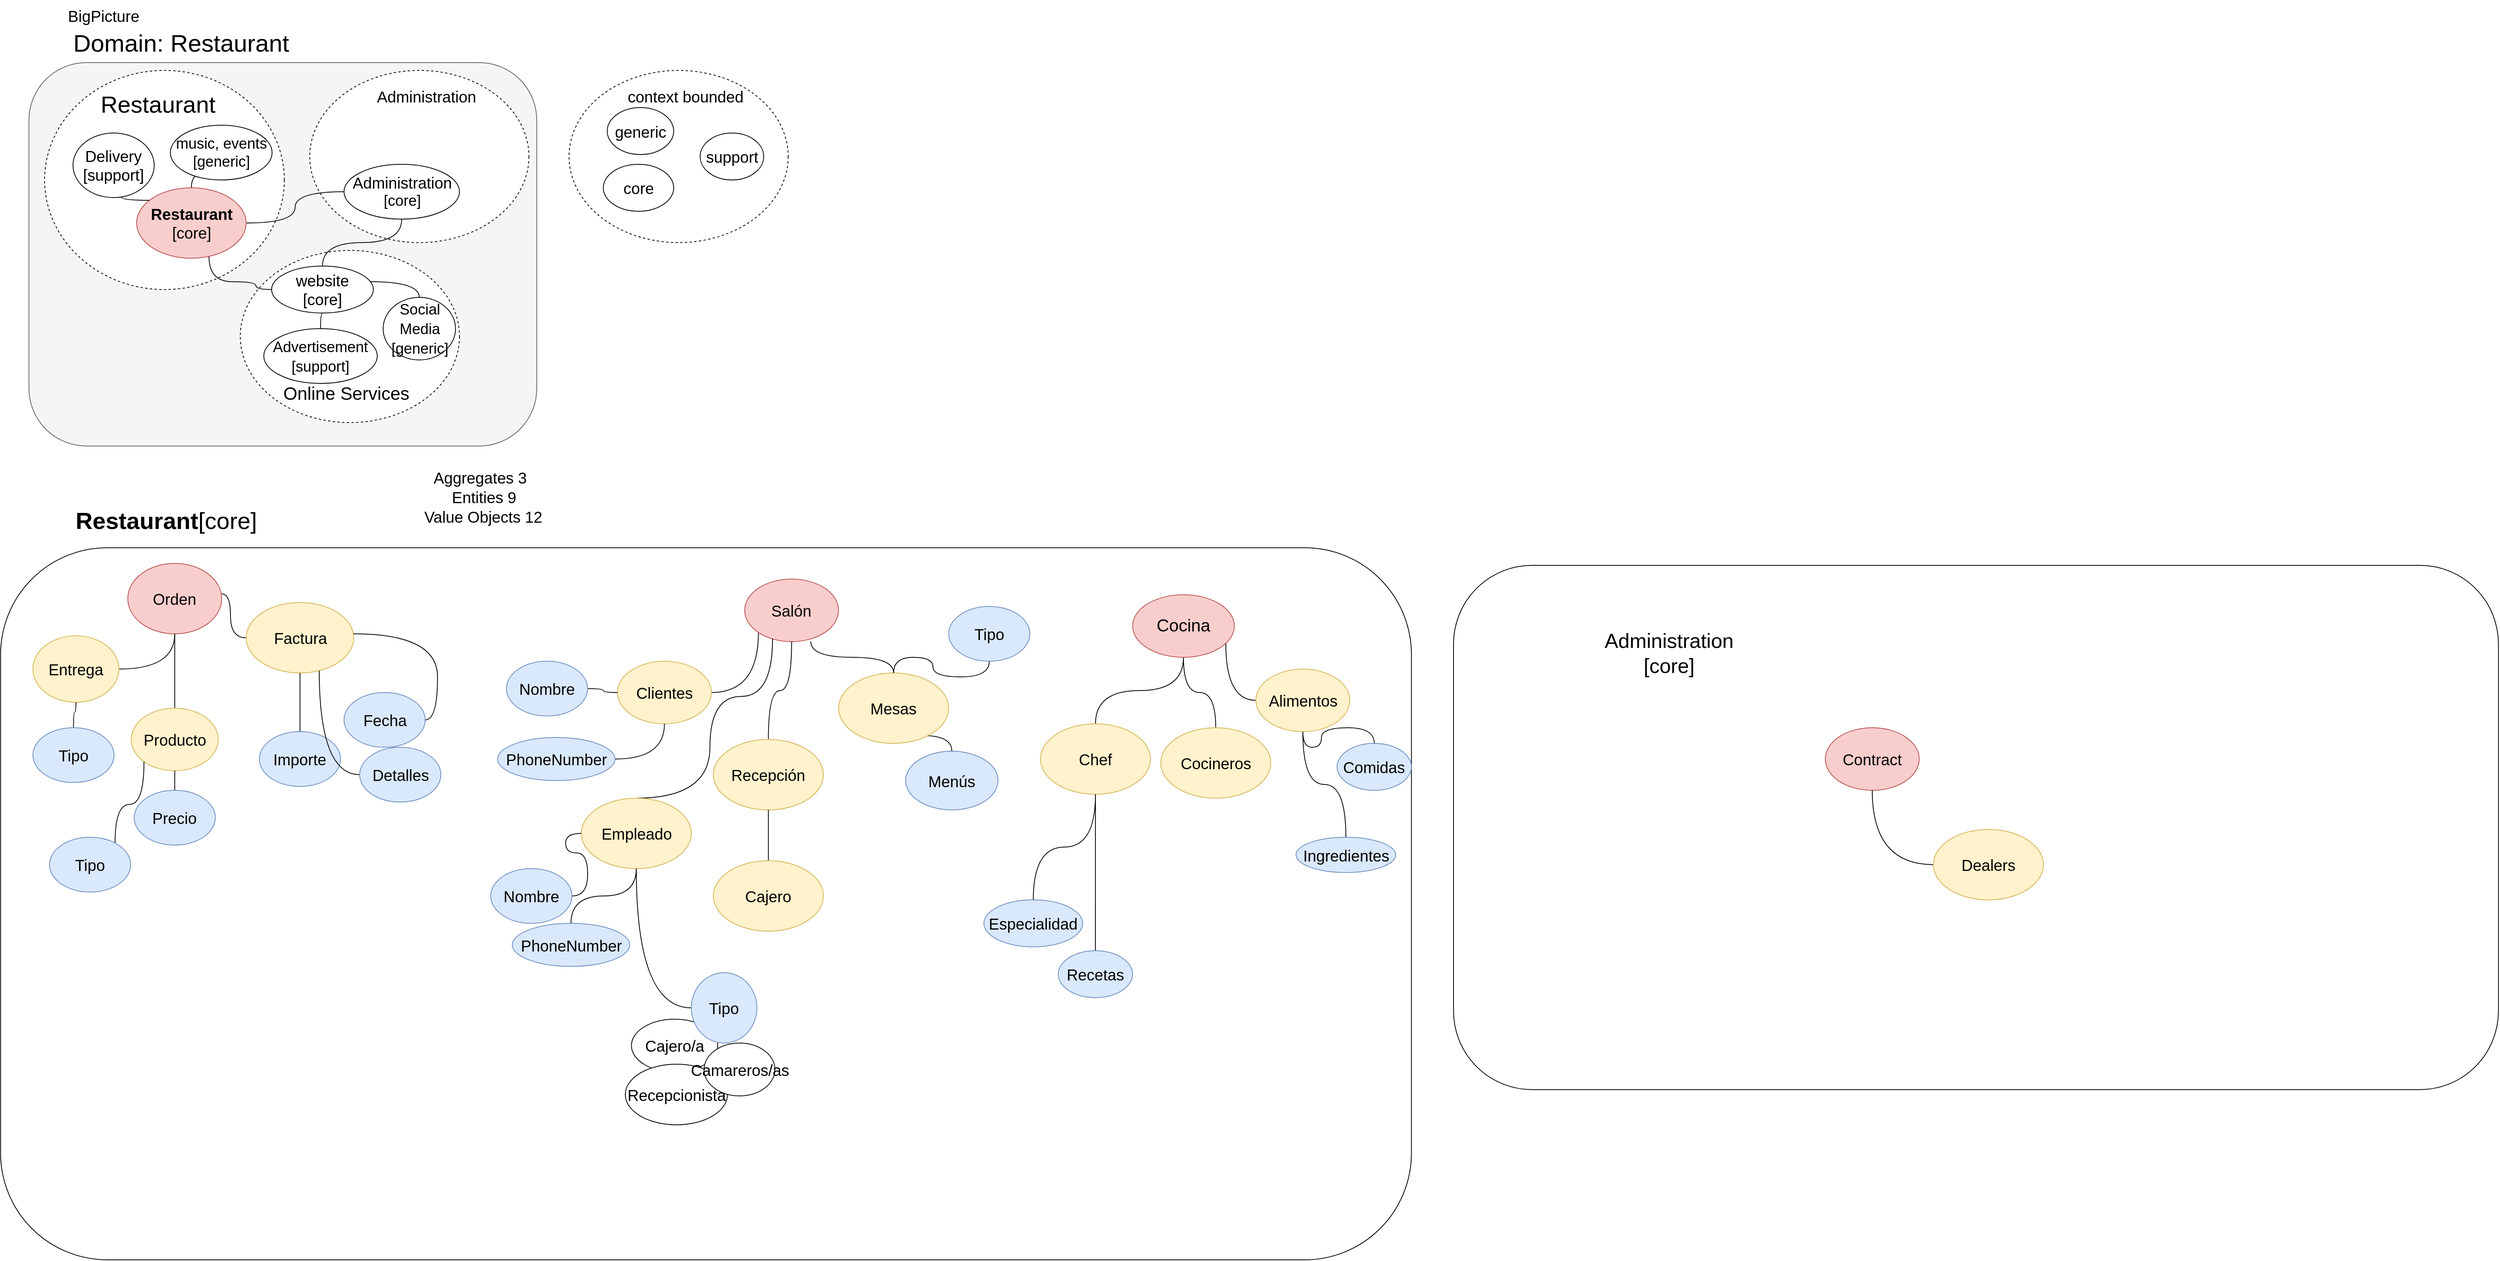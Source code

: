<mxfile version="20.2.0" type="github" pages="3">
  <diagram id="0bSmpJjXT4QHC9Z0yinY" name="Análisis">
    <mxGraphModel dx="2347" dy="-2466" grid="1" gridSize="10" guides="1" tooltips="1" connect="1" arrows="1" fold="1" page="1" pageScale="1" pageWidth="850" pageHeight="1100" math="0" shadow="0">
      <root>
        <mxCell id="0" />
        <mxCell id="1" parent="0" />
        <mxCell id="DAX1vT3-P7WtXW0Bt97T-1" value="" style="rounded=1;whiteSpace=wrap;html=1;fontSize=20;fillColor=#f5f5f5;fontColor=#333333;strokeColor=#666666;" vertex="1" parent="1">
          <mxGeometry x="-370" y="4180" width="648.75" height="490" as="geometry" />
        </mxCell>
        <mxCell id="DAX1vT3-P7WtXW0Bt97T-3" value="" style="ellipse;whiteSpace=wrap;html=1;fontSize=30;dashed=1;" vertex="1" parent="1">
          <mxGeometry x="-350" y="4190" width="306.25" height="280" as="geometry" />
        </mxCell>
        <mxCell id="DAX1vT3-P7WtXW0Bt97T-8" value="" style="ellipse;whiteSpace=wrap;html=1;fontSize=30;dashed=1;" vertex="1" parent="1">
          <mxGeometry x="-100" y="4420" width="280" height="220" as="geometry" />
        </mxCell>
        <mxCell id="lTyua5x1xezrOzLBA2Ur-2" value="" style="ellipse;whiteSpace=wrap;html=1;fontSize=30;dashed=1;" vertex="1" parent="1">
          <mxGeometry x="-11.25" y="4190" width="280" height="220" as="geometry" />
        </mxCell>
        <mxCell id="DAX1vT3-P7WtXW0Bt97T-15" value="" style="rounded=1;whiteSpace=wrap;html=1;fontSize=20;" vertex="1" parent="1">
          <mxGeometry x="-406.25" y="4800" width="1802.5" height="910" as="geometry" />
        </mxCell>
        <mxCell id="0j5r0Ggs8z3PcVSd7wvj-55" style="edgeStyle=orthogonalEdgeStyle;curved=1;orthogonalLoop=1;jettySize=auto;html=1;entryX=0.5;entryY=1;entryDx=0;entryDy=0;fontSize=30;endArrow=none;endFill=0;" edge="1" parent="1" source="0j5r0Ggs8z3PcVSd7wvj-50">
          <mxGeometry relative="1" as="geometry">
            <mxPoint x="153.75" y="3070" as="targetPoint" />
          </mxGeometry>
        </mxCell>
        <mxCell id="0j5r0Ggs8z3PcVSd7wvj-54" style="edgeStyle=orthogonalEdgeStyle;curved=1;orthogonalLoop=1;jettySize=auto;html=1;entryX=0;entryY=0.5;entryDx=0;entryDy=0;fontSize=30;endArrow=none;endFill=0;" edge="1" parent="1" source="0j5r0Ggs8z3PcVSd7wvj-51">
          <mxGeometry relative="1" as="geometry">
            <mxPoint x="113.75" y="3045" as="targetPoint" />
          </mxGeometry>
        </mxCell>
        <mxCell id="0j5r0Ggs8z3PcVSd7wvj-56" style="edgeStyle=orthogonalEdgeStyle;curved=1;orthogonalLoop=1;jettySize=auto;html=1;entryX=1;entryY=1;entryDx=0;entryDy=0;fontSize=30;endArrow=none;endFill=0;" edge="1" parent="1" target="0j5r0Ggs8z3PcVSd7wvj-49">
          <mxGeometry relative="1" as="geometry">
            <mxPoint x="233.75" y="3139.957" as="sourcePoint" />
          </mxGeometry>
        </mxCell>
        <mxCell id="DAX1vT3-P7WtXW0Bt97T-2" value="&lt;font style=&quot;font-size: 31px;&quot;&gt;Domain: &lt;/font&gt;&lt;font style=&quot;font-size: 31px;&quot;&gt;Restaurant&lt;/font&gt;" style="text;html=1;strokeColor=none;fillColor=none;align=center;verticalAlign=middle;whiteSpace=wrap;rounded=0;" vertex="1" parent="1">
          <mxGeometry x="-340" y="4140" width="328.75" height="30" as="geometry" />
        </mxCell>
        <mxCell id="DAX1vT3-P7WtXW0Bt97T-4" value="" style="ellipse;whiteSpace=wrap;html=1;fontSize=30;dashed=1;" vertex="1" parent="1">
          <mxGeometry x="320" y="4190" width="280" height="220" as="geometry" />
        </mxCell>
        <mxCell id="DAX1vT3-P7WtXW0Bt97T-69" style="edgeStyle=orthogonalEdgeStyle;curved=1;orthogonalLoop=1;jettySize=auto;html=1;fontSize=20;endArrow=none;endFill=0;" edge="1" parent="1" source="DAX1vT3-P7WtXW0Bt97T-13" target="DAX1vT3-P7WtXW0Bt97T-59">
          <mxGeometry relative="1" as="geometry">
            <Array as="points">
              <mxPoint x="-140" y="4460" />
              <mxPoint x="-80" y="4460" />
              <mxPoint x="-80" y="4470" />
            </Array>
          </mxGeometry>
        </mxCell>
        <mxCell id="DAX1vT3-P7WtXW0Bt97T-16" value="&lt;font style=&quot;font-size: 30px;&quot;&gt;&lt;b&gt;&lt;font style=&quot;font-size: 30px;&quot;&gt;Restaurant&lt;/font&gt;&lt;/b&gt;[core]&lt;/font&gt;" style="text;html=1;align=center;verticalAlign=middle;resizable=0;points=[];autosize=1;strokeColor=none;fillColor=none;fontSize=23;" vertex="1" parent="1">
          <mxGeometry x="-325" y="4740" width="260" height="50" as="geometry" />
        </mxCell>
        <mxCell id="DAX1vT3-P7WtXW0Bt97T-17" style="edgeStyle=orthogonalEdgeStyle;rounded=0;orthogonalLoop=1;jettySize=auto;html=1;exitX=0.5;exitY=1;exitDx=0;exitDy=0;" edge="1" parent="1">
          <mxGeometry relative="1" as="geometry">
            <mxPoint x="-173.75" y="4900" as="sourcePoint" />
            <mxPoint x="-173.75" y="4900" as="targetPoint" />
          </mxGeometry>
        </mxCell>
        <mxCell id="DAX1vT3-P7WtXW0Bt97T-60" value="&lt;font style=&quot;font-size: 20px;&quot;&gt;context bounded&lt;br&gt;&lt;/font&gt;" style="text;html=1;strokeColor=none;fillColor=none;align=center;verticalAlign=middle;whiteSpace=wrap;rounded=0;dashed=1;fontSize=30;" vertex="1" parent="1">
          <mxGeometry x="388.75" y="4202.5" width="160" height="35" as="geometry" />
        </mxCell>
        <mxCell id="DAX1vT3-P7WtXW0Bt97T-66" value="core" style="ellipse;whiteSpace=wrap;html=1;fontSize=20;" vertex="1" parent="1">
          <mxGeometry x="363.75" y="4310" width="90" height="60" as="geometry" />
        </mxCell>
        <mxCell id="DAX1vT3-P7WtXW0Bt97T-67" value="support" style="ellipse;whiteSpace=wrap;html=1;fontSize=20;" vertex="1" parent="1">
          <mxGeometry x="487.5" y="4270" width="81.25" height="60" as="geometry" />
        </mxCell>
        <mxCell id="DAX1vT3-P7WtXW0Bt97T-68" value="generic" style="ellipse;whiteSpace=wrap;html=1;fontSize=20;" vertex="1" parent="1">
          <mxGeometry x="368.75" y="4237.5" width="85" height="60" as="geometry" />
        </mxCell>
        <mxCell id="DAX1vT3-P7WtXW0Bt97T-139" value="BigPicture" style="text;html=1;align=center;verticalAlign=middle;resizable=0;points=[];autosize=1;strokeColor=none;fillColor=none;fontSize=20;" vertex="1" parent="1">
          <mxGeometry x="-330" y="4100" width="110" height="40" as="geometry" />
        </mxCell>
        <mxCell id="lTyua5x1xezrOzLBA2Ur-38" style="edgeStyle=orthogonalEdgeStyle;curved=1;orthogonalLoop=1;jettySize=auto;html=1;fontSize=20;endArrow=none;endFill=0;" edge="1" parent="1" source="DAX1vT3-P7WtXW0Bt97T-27" target="DAX1vT3-P7WtXW0Bt97T-35">
          <mxGeometry relative="1" as="geometry" />
        </mxCell>
        <mxCell id="DAX1vT3-P7WtXW0Bt97T-27" value="&lt;font style=&quot;font-size: 20px;&quot;&gt;Entrega&lt;/font&gt;" style="ellipse;whiteSpace=wrap;html=1;fillColor=#fff2cc;strokeColor=#d6b656;" vertex="1" parent="1">
          <mxGeometry x="-365" y="4912.5" width="110" height="85" as="geometry" />
        </mxCell>
        <mxCell id="lTyua5x1xezrOzLBA2Ur-39" style="edgeStyle=orthogonalEdgeStyle;curved=1;orthogonalLoop=1;jettySize=auto;html=1;fontSize=20;endArrow=none;endFill=0;" edge="1" parent="1" source="DAX1vT3-P7WtXW0Bt97T-32" target="DAX1vT3-P7WtXW0Bt97T-35">
          <mxGeometry relative="1" as="geometry" />
        </mxCell>
        <mxCell id="DAX1vT3-P7WtXW0Bt97T-32" value="&lt;font style=&quot;font-size: 20px;&quot;&gt;Producto&lt;/font&gt;" style="ellipse;whiteSpace=wrap;html=1;fillColor=#fff2cc;strokeColor=#d6b656;" vertex="1" parent="1">
          <mxGeometry x="-239.38" y="5005" width="111.25" height="80" as="geometry" />
        </mxCell>
        <mxCell id="DAX1vT3-P7WtXW0Bt97T-35" value="&lt;font style=&quot;font-size: 20px;&quot;&gt;Orden&lt;/font&gt;" style="ellipse;whiteSpace=wrap;html=1;fillColor=#f8cecc;strokeColor=#b85450;" vertex="1" parent="1">
          <mxGeometry x="-243.75" y="4820" width="120" height="90" as="geometry" />
        </mxCell>
        <mxCell id="lTyua5x1xezrOzLBA2Ur-41" style="edgeStyle=orthogonalEdgeStyle;curved=1;orthogonalLoop=1;jettySize=auto;html=1;entryX=1;entryY=0.432;entryDx=0;entryDy=0;entryPerimeter=0;fontSize=20;endArrow=none;endFill=0;" edge="1" parent="1" source="DAX1vT3-P7WtXW0Bt97T-37" target="DAX1vT3-P7WtXW0Bt97T-35">
          <mxGeometry relative="1" as="geometry" />
        </mxCell>
        <mxCell id="DAX1vT3-P7WtXW0Bt97T-37" value="&lt;font style=&quot;font-size: 20px;&quot;&gt;Factura&lt;/font&gt;" style="ellipse;whiteSpace=wrap;html=1;fillColor=#fff2cc;strokeColor=#d6b656;" vertex="1" parent="1">
          <mxGeometry x="-92.5" y="4870" width="137.5" height="90" as="geometry" />
        </mxCell>
        <mxCell id="lTyua5x1xezrOzLBA2Ur-42" style="edgeStyle=orthogonalEdgeStyle;curved=1;orthogonalLoop=1;jettySize=auto;html=1;fontSize=20;endArrow=none;endFill=0;entryX=0;entryY=1;entryDx=0;entryDy=0;" edge="1" parent="1" source="DAX1vT3-P7WtXW0Bt97T-115" target="DAX1vT3-P7WtXW0Bt97T-129">
          <mxGeometry relative="1" as="geometry" />
        </mxCell>
        <mxCell id="DAX1vT3-P7WtXW0Bt97T-115" value="Clientes" style="ellipse;whiteSpace=wrap;html=1;fontSize=20;fillColor=#fff2cc;strokeColor=#d6b656;" vertex="1" parent="1">
          <mxGeometry x="381.88" y="4945" width="120" height="80" as="geometry" />
        </mxCell>
        <mxCell id="lTyua5x1xezrOzLBA2Ur-55" style="edgeStyle=orthogonalEdgeStyle;curved=1;orthogonalLoop=1;jettySize=auto;html=1;fontSize=20;endArrow=none;endFill=0;" edge="1" parent="1" source="DAX1vT3-P7WtXW0Bt97T-124" target="lTyua5x1xezrOzLBA2Ur-24">
          <mxGeometry relative="1" as="geometry" />
        </mxCell>
        <mxCell id="DAX1vT3-P7WtXW0Bt97T-124" value="Comidas" style="ellipse;whiteSpace=wrap;html=1;fontSize=20;fillColor=#dae8fc;strokeColor=#6c8ebf;" vertex="1" parent="1">
          <mxGeometry x="1301.25" y="5050" width="95" height="60" as="geometry" />
        </mxCell>
        <mxCell id="lTyua5x1xezrOzLBA2Ur-45" style="edgeStyle=orthogonalEdgeStyle;curved=1;orthogonalLoop=1;jettySize=auto;html=1;entryX=0.5;entryY=1;entryDx=0;entryDy=0;fontSize=20;endArrow=none;endFill=0;" edge="1" parent="1" source="DAX1vT3-P7WtXW0Bt97T-126" target="DAX1vT3-P7WtXW0Bt97T-131">
          <mxGeometry relative="1" as="geometry" />
        </mxCell>
        <mxCell id="DAX1vT3-P7WtXW0Bt97T-126" value="Menús" style="ellipse;whiteSpace=wrap;html=1;fontSize=20;fillColor=#dae8fc;strokeColor=#6c8ebf;" vertex="1" parent="1">
          <mxGeometry x="750" y="5060" width="118.12" height="75" as="geometry" />
        </mxCell>
        <mxCell id="DAX1vT3-P7WtXW0Bt97T-129" value="Salón" style="ellipse;whiteSpace=wrap;html=1;fontSize=20;fillColor=#f8cecc;strokeColor=#b85450;" vertex="1" parent="1">
          <mxGeometry x="544.38" y="4840" width="120" height="80" as="geometry" />
        </mxCell>
        <mxCell id="lTyua5x1xezrOzLBA2Ur-72" style="edgeStyle=orthogonalEdgeStyle;curved=1;orthogonalLoop=1;jettySize=auto;html=1;fontSize=20;endArrow=none;endFill=0;" edge="1" parent="1" source="DAX1vT3-P7WtXW0Bt97T-130" target="DAX1vT3-P7WtXW0Bt97T-129">
          <mxGeometry relative="1" as="geometry" />
        </mxCell>
        <mxCell id="DAX1vT3-P7WtXW0Bt97T-130" value="Recepción" style="ellipse;whiteSpace=wrap;html=1;fontSize=20;fillColor=#fff2cc;strokeColor=#d6b656;" vertex="1" parent="1">
          <mxGeometry x="504.38" y="5045" width="140.62" height="90" as="geometry" />
        </mxCell>
        <mxCell id="lTyua5x1xezrOzLBA2Ur-43" style="edgeStyle=orthogonalEdgeStyle;curved=1;orthogonalLoop=1;jettySize=auto;html=1;fontSize=20;endArrow=none;endFill=0;entryX=0.704;entryY=1;entryDx=0;entryDy=0;entryPerimeter=0;" edge="1" parent="1" source="DAX1vT3-P7WtXW0Bt97T-131" target="DAX1vT3-P7WtXW0Bt97T-129">
          <mxGeometry relative="1" as="geometry" />
        </mxCell>
        <mxCell id="DAX1vT3-P7WtXW0Bt97T-131" value="Mesas" style="ellipse;whiteSpace=wrap;html=1;fontSize=20;fillColor=#fff2cc;strokeColor=#d6b656;" vertex="1" parent="1">
          <mxGeometry x="664.38" y="4960" width="140.62" height="90" as="geometry" />
        </mxCell>
        <mxCell id="lTyua5x1xezrOzLBA2Ur-9" style="edgeStyle=orthogonalEdgeStyle;curved=1;orthogonalLoop=1;jettySize=auto;html=1;fontSize=19;endArrow=none;endFill=0;" edge="1" parent="1" source="DAX1vT3-P7WtXW0Bt97T-59" target="lTyua5x1xezrOzLBA2Ur-4">
          <mxGeometry relative="1" as="geometry" />
        </mxCell>
        <mxCell id="DAX1vT3-P7WtXW0Bt97T-6" value="Restaurant" style="text;html=1;strokeColor=none;fillColor=none;align=center;verticalAlign=middle;whiteSpace=wrap;rounded=0;dashed=1;fontSize=30;" vertex="1" parent="1">
          <mxGeometry x="-240" y="4227.5" width="70" height="10" as="geometry" />
        </mxCell>
        <mxCell id="lTyua5x1xezrOzLBA2Ur-12" style="edgeStyle=orthogonalEdgeStyle;curved=1;orthogonalLoop=1;jettySize=auto;html=1;fontSize=19;endArrow=none;endFill=0;" edge="1" parent="1" source="DAX1vT3-P7WtXW0Bt97T-13" target="DAX1vT3-P7WtXW0Bt97T-65">
          <mxGeometry relative="1" as="geometry" />
        </mxCell>
        <mxCell id="lTyua5x1xezrOzLBA2Ur-13" style="edgeStyle=orthogonalEdgeStyle;curved=1;orthogonalLoop=1;jettySize=auto;html=1;fontSize=19;endArrow=none;endFill=0;" edge="1" parent="1" source="DAX1vT3-P7WtXW0Bt97T-13" target="lTyua5x1xezrOzLBA2Ur-4">
          <mxGeometry relative="1" as="geometry" />
        </mxCell>
        <mxCell id="DAX1vT3-P7WtXW0Bt97T-13" value="&lt;div style=&quot;font-size: 20px;&quot;&gt;&lt;font style=&quot;font-size: 20px;&quot;&gt;&lt;b&gt;&lt;font style=&quot;font-size: 20px;&quot;&gt;Restaurant&lt;/font&gt;&lt;/b&gt;&lt;/font&gt;&lt;/div&gt;&lt;div style=&quot;font-size: 20px;&quot;&gt;&lt;font style=&quot;font-size: 20px;&quot;&gt;[core]&lt;/font&gt;&lt;/div&gt;" style="ellipse;whiteSpace=wrap;html=1;fillColor=#f8cecc;strokeColor=#b85450;" vertex="1" parent="1">
          <mxGeometry x="-232.5" y="4340" width="140" height="90" as="geometry" />
        </mxCell>
        <mxCell id="DAX1vT3-P7WtXW0Bt97T-59" value="&lt;div&gt;website&lt;/div&gt;&lt;div&gt;[core]&lt;/div&gt;" style="ellipse;whiteSpace=wrap;html=1;fontSize=20;" vertex="1" parent="1">
          <mxGeometry x="-60" y="4440" width="130" height="60" as="geometry" />
        </mxCell>
        <mxCell id="DAX1vT3-P7WtXW0Bt97T-61" value="&lt;font style=&quot;font-size: 23px;&quot;&gt;Online Services&lt;/font&gt;" style="text;html=1;strokeColor=none;fillColor=none;align=center;verticalAlign=middle;whiteSpace=wrap;rounded=0;dashed=1;fontSize=30;" vertex="1" parent="1">
          <mxGeometry x="-92.5" y="4590" width="255" height="20" as="geometry" />
        </mxCell>
        <mxCell id="lTyua5x1xezrOzLBA2Ur-17" style="edgeStyle=orthogonalEdgeStyle;curved=1;orthogonalLoop=1;jettySize=auto;html=1;fontSize=19;endArrow=none;endFill=0;" edge="1" parent="1" source="DAX1vT3-P7WtXW0Bt97T-62" target="DAX1vT3-P7WtXW0Bt97T-59">
          <mxGeometry relative="1" as="geometry">
            <Array as="points">
              <mxPoint x="129" y="4460" />
            </Array>
          </mxGeometry>
        </mxCell>
        <mxCell id="DAX1vT3-P7WtXW0Bt97T-62" value="&lt;div align=&quot;center&quot;&gt;&lt;font style=&quot;font-size: 19px;&quot;&gt;Social Media &lt;/font&gt;&lt;font style=&quot;font-size: 19px;&quot;&gt;[generic]&lt;/font&gt;&lt;/div&gt;" style="ellipse;whiteSpace=wrap;html=1;fontSize=20;align=center;" vertex="1" parent="1">
          <mxGeometry x="82.5" y="4480" width="92.5" height="80" as="geometry" />
        </mxCell>
        <mxCell id="lTyua5x1xezrOzLBA2Ur-14" style="edgeStyle=orthogonalEdgeStyle;curved=1;orthogonalLoop=1;jettySize=auto;html=1;fontSize=19;endArrow=none;endFill=0;" edge="1" parent="1" source="DAX1vT3-P7WtXW0Bt97T-63" target="DAX1vT3-P7WtXW0Bt97T-59">
          <mxGeometry relative="1" as="geometry" />
        </mxCell>
        <mxCell id="DAX1vT3-P7WtXW0Bt97T-63" value="&lt;font style=&quot;font-size: 19px;&quot;&gt;Advertisement&lt;br&gt;[support]&lt;/font&gt;" style="ellipse;whiteSpace=wrap;html=1;fontSize=20;" vertex="1" parent="1">
          <mxGeometry x="-70" y="4520" width="145" height="70" as="geometry" />
        </mxCell>
        <mxCell id="lTyua5x1xezrOzLBA2Ur-10" style="edgeStyle=orthogonalEdgeStyle;curved=1;orthogonalLoop=1;jettySize=auto;html=1;fontSize=19;endArrow=none;endFill=0;" edge="1" parent="1" source="DAX1vT3-P7WtXW0Bt97T-64" target="DAX1vT3-P7WtXW0Bt97T-13">
          <mxGeometry relative="1" as="geometry">
            <Array as="points">
              <mxPoint x="-252" y="4356" />
            </Array>
          </mxGeometry>
        </mxCell>
        <mxCell id="DAX1vT3-P7WtXW0Bt97T-64" value="&lt;div&gt;Delivery&lt;/div&gt;&lt;div&gt;[support]&lt;/div&gt;" style="ellipse;whiteSpace=wrap;html=1;fontSize=20;" vertex="1" parent="1">
          <mxGeometry x="-313.75" y="4270" width="103.75" height="82.5" as="geometry" />
        </mxCell>
        <mxCell id="DAX1vT3-P7WtXW0Bt97T-65" value="&lt;div style=&quot;font-size: 19px;&quot;&gt;&lt;font style=&quot;font-size: 19px;&quot;&gt;music, events&lt;br&gt;&lt;/font&gt;&lt;/div&gt;&lt;div style=&quot;font-size: 19px;&quot;&gt;&lt;font style=&quot;font-size: 19px;&quot;&gt;[generic]&lt;/font&gt;&lt;/div&gt;" style="ellipse;whiteSpace=wrap;html=1;fontSize=20;" vertex="1" parent="1">
          <mxGeometry x="-189.37" y="4260" width="130" height="70" as="geometry" />
        </mxCell>
        <mxCell id="lTyua5x1xezrOzLBA2Ur-4" value="&lt;font style=&quot;font-size: 20px;&quot;&gt;Administration&lt;/font&gt;&lt;div style=&quot;font-size: 19px;&quot;&gt;&lt;font style=&quot;font-size: 19px;&quot;&gt;[core]&lt;/font&gt;&lt;/div&gt;" style="ellipse;whiteSpace=wrap;html=1;fontSize=20;" vertex="1" parent="1">
          <mxGeometry x="32.5" y="4310" width="147.5" height="70" as="geometry" />
        </mxCell>
        <mxCell id="lTyua5x1xezrOzLBA2Ur-6" value="&lt;font style=&quot;font-size: 20px;&quot;&gt;Administration&lt;/font&gt;" style="text;html=1;strokeColor=none;fillColor=none;align=center;verticalAlign=middle;whiteSpace=wrap;rounded=0;dashed=1;fontSize=30;" vertex="1" parent="1">
          <mxGeometry x="57.5" y="4202.5" width="160" height="35" as="geometry" />
        </mxCell>
        <mxCell id="lTyua5x1xezrOzLBA2Ur-18" value="" style="rounded=1;whiteSpace=wrap;html=1;fontSize=20;" vertex="1" parent="1">
          <mxGeometry x="1450" y="4822.5" width="1335" height="670" as="geometry" />
        </mxCell>
        <mxCell id="lTyua5x1xezrOzLBA2Ur-19" value="&lt;div style=&quot;font-size: 26px;&quot;&gt;&lt;font style=&quot;font-size: 26px;&quot;&gt;Administration&lt;/font&gt;&lt;/div&gt;&lt;div style=&quot;font-size: 26px;&quot;&gt;&lt;font style=&quot;font-size: 26px;&quot;&gt;[core]&lt;/font&gt;&lt;/div&gt;" style="text;html=1;align=center;verticalAlign=middle;resizable=0;points=[];autosize=1;strokeColor=none;fillColor=none;fontSize=23;" vertex="1" parent="1">
          <mxGeometry x="1630" y="4895" width="190" height="80" as="geometry" />
        </mxCell>
        <mxCell id="DAX1vT3-P7WtXW0Bt97T-117" value="Contract" style="ellipse;whiteSpace=wrap;html=1;fontSize=20;fillColor=#f8cecc;strokeColor=#b85450;" vertex="1" parent="1">
          <mxGeometry x="1925" y="5030" width="120" height="80" as="geometry" />
        </mxCell>
        <mxCell id="lTyua5x1xezrOzLBA2Ur-61" style="edgeStyle=orthogonalEdgeStyle;curved=1;orthogonalLoop=1;jettySize=auto;html=1;fontSize=20;endArrow=none;endFill=0;" edge="1" parent="1" source="DAX1vT3-P7WtXW0Bt97T-120" target="DAX1vT3-P7WtXW0Bt97T-117">
          <mxGeometry relative="1" as="geometry" />
        </mxCell>
        <mxCell id="DAX1vT3-P7WtXW0Bt97T-120" value="&lt;span class=&quot;VIiyi&quot; lang=&quot;en&quot;&gt;&lt;span data-number-of-phrases=&quot;1&quot; data-phrase-index=&quot;0&quot; data-language-to-translate-into=&quot;es&quot; data-language-for-alternatives=&quot;en&quot; class=&quot;JLqJ4b ChMk0b&quot;&gt;&lt;span class=&quot;Q4iAWc&quot;&gt;Dealers&lt;/span&gt;&lt;/span&gt;&lt;/span&gt;" style="ellipse;whiteSpace=wrap;html=1;fontSize=20;fillColor=#fff2cc;strokeColor=#d6b656;" vertex="1" parent="1">
          <mxGeometry x="2063.12" y="5160" width="140.62" height="90" as="geometry" />
        </mxCell>
        <mxCell id="lTyua5x1xezrOzLBA2Ur-36" style="edgeStyle=orthogonalEdgeStyle;curved=1;orthogonalLoop=1;jettySize=auto;html=1;fontSize=20;endArrow=none;endFill=0;" edge="1" parent="1" source="DAX1vT3-P7WtXW0Bt97T-122" target="lTyua5x1xezrOzLBA2Ur-22">
          <mxGeometry relative="1" as="geometry" />
        </mxCell>
        <mxCell id="DAX1vT3-P7WtXW0Bt97T-122" value="&lt;div&gt;Cocineros&lt;/div&gt;" style="ellipse;whiteSpace=wrap;html=1;fontSize=20;fillColor=#fff2cc;strokeColor=#d6b656;" vertex="1" parent="1">
          <mxGeometry x="1075.94" y="5030" width="140.62" height="90" as="geometry" />
        </mxCell>
        <mxCell id="lTyua5x1xezrOzLBA2Ur-35" style="edgeStyle=orthogonalEdgeStyle;curved=1;orthogonalLoop=1;jettySize=auto;html=1;fontSize=20;endArrow=none;endFill=0;" edge="1" parent="1" source="DAX1vT3-P7WtXW0Bt97T-123" target="lTyua5x1xezrOzLBA2Ur-22">
          <mxGeometry relative="1" as="geometry" />
        </mxCell>
        <mxCell id="DAX1vT3-P7WtXW0Bt97T-123" value="Chef" style="ellipse;whiteSpace=wrap;html=1;fontSize=20;fillColor=#fff2cc;strokeColor=#d6b656;" vertex="1" parent="1">
          <mxGeometry x="922.25" y="5025" width="140.62" height="90" as="geometry" />
        </mxCell>
        <mxCell id="lTyua5x1xezrOzLBA2Ur-22" value="&lt;font style=&quot;font-size: 22px;&quot;&gt;Cocina&lt;/font&gt;" style="ellipse;whiteSpace=wrap;html=1;fillColor=#f8cecc;strokeColor=#b85450;" vertex="1" parent="1">
          <mxGeometry x="1040" y="4860" width="130" height="80" as="geometry" />
        </mxCell>
        <mxCell id="lTyua5x1xezrOzLBA2Ur-37" style="edgeStyle=orthogonalEdgeStyle;curved=1;orthogonalLoop=1;jettySize=auto;html=1;entryX=0.916;entryY=0.778;entryDx=0;entryDy=0;entryPerimeter=0;fontSize=20;endArrow=none;endFill=0;" edge="1" parent="1" source="lTyua5x1xezrOzLBA2Ur-24" target="lTyua5x1xezrOzLBA2Ur-22">
          <mxGeometry relative="1" as="geometry" />
        </mxCell>
        <mxCell id="lTyua5x1xezrOzLBA2Ur-24" value="&lt;font style=&quot;font-size: 20px;&quot;&gt;Alimentos&lt;/font&gt;" style="ellipse;whiteSpace=wrap;html=1;fillColor=#fff2cc;strokeColor=#d6b656;" vertex="1" parent="1">
          <mxGeometry x="1197.5" y="4955" width="120" height="80" as="geometry" />
        </mxCell>
        <mxCell id="lTyua5x1xezrOzLBA2Ur-73" style="edgeStyle=orthogonalEdgeStyle;curved=1;orthogonalLoop=1;jettySize=auto;html=1;entryX=0.5;entryY=1;entryDx=0;entryDy=0;fontSize=20;endArrow=none;endFill=0;" edge="1" parent="1" source="lTyua5x1xezrOzLBA2Ur-27" target="DAX1vT3-P7WtXW0Bt97T-130">
          <mxGeometry relative="1" as="geometry" />
        </mxCell>
        <mxCell id="lTyua5x1xezrOzLBA2Ur-27" value="Cajero" style="ellipse;whiteSpace=wrap;html=1;fontSize=20;fillColor=#fff2cc;strokeColor=#d6b656;" vertex="1" parent="1">
          <mxGeometry x="504.38" y="5200" width="140.62" height="90" as="geometry" />
        </mxCell>
        <mxCell id="lTyua5x1xezrOzLBA2Ur-28" value="Cajero/a" style="ellipse;whiteSpace=wrap;html=1;fontSize=20;" vertex="1" parent="1">
          <mxGeometry x="399.69" y="5402.5" width="110.31" height="67.5" as="geometry" />
        </mxCell>
        <mxCell id="lTyua5x1xezrOzLBA2Ur-30" value="Recepcionista" style="ellipse;whiteSpace=wrap;html=1;fontSize=20;" vertex="1" parent="1">
          <mxGeometry x="391.88" y="5460" width="130.62" height="77.5" as="geometry" />
        </mxCell>
        <mxCell id="lTyua5x1xezrOzLBA2Ur-54" style="edgeStyle=orthogonalEdgeStyle;curved=1;orthogonalLoop=1;jettySize=auto;html=1;fontSize=20;endArrow=none;endFill=0;" edge="1" parent="1" source="lTyua5x1xezrOzLBA2Ur-32" target="lTyua5x1xezrOzLBA2Ur-24">
          <mxGeometry relative="1" as="geometry" />
        </mxCell>
        <mxCell id="lTyua5x1xezrOzLBA2Ur-32" value="Ingredientes" style="ellipse;whiteSpace=wrap;html=1;fontSize=20;fillColor=#dae8fc;strokeColor=#6c8ebf;" vertex="1" parent="1">
          <mxGeometry x="1248.75" y="5170" width="127.5" height="45" as="geometry" />
        </mxCell>
        <mxCell id="lTyua5x1xezrOzLBA2Ur-53" style="edgeStyle=orthogonalEdgeStyle;curved=1;orthogonalLoop=1;jettySize=auto;html=1;fontSize=20;endArrow=none;endFill=0;" edge="1" parent="1" source="lTyua5x1xezrOzLBA2Ur-33" target="DAX1vT3-P7WtXW0Bt97T-123">
          <mxGeometry relative="1" as="geometry" />
        </mxCell>
        <mxCell id="lTyua5x1xezrOzLBA2Ur-33" value="Recetas" style="ellipse;whiteSpace=wrap;html=1;fontSize=20;fillColor=#dae8fc;strokeColor=#6c8ebf;" vertex="1" parent="1">
          <mxGeometry x="945" y="5315" width="95" height="60" as="geometry" />
        </mxCell>
        <mxCell id="lTyua5x1xezrOzLBA2Ur-52" style="edgeStyle=orthogonalEdgeStyle;curved=1;orthogonalLoop=1;jettySize=auto;html=1;fontSize=20;endArrow=none;endFill=0;" edge="1" parent="1" source="lTyua5x1xezrOzLBA2Ur-34" target="DAX1vT3-P7WtXW0Bt97T-123">
          <mxGeometry relative="1" as="geometry" />
        </mxCell>
        <mxCell id="lTyua5x1xezrOzLBA2Ur-34" value="Especialidad" style="ellipse;whiteSpace=wrap;html=1;fontSize=20;fillColor=#dae8fc;strokeColor=#6c8ebf;" vertex="1" parent="1">
          <mxGeometry x="850" y="5250" width="126.25" height="60" as="geometry" />
        </mxCell>
        <mxCell id="lTyua5x1xezrOzLBA2Ur-49" value="Value Objects 12" style="text;html=1;align=center;verticalAlign=middle;resizable=0;points=[];autosize=1;strokeColor=none;fillColor=none;fontSize=20;" vertex="1" parent="1">
          <mxGeometry x="125" y="4740" width="170" height="40" as="geometry" />
        </mxCell>
        <mxCell id="lTyua5x1xezrOzLBA2Ur-50" value="Aggregates 3" style="text;html=1;align=center;verticalAlign=middle;resizable=0;points=[];autosize=1;strokeColor=none;fillColor=none;fontSize=20;" vertex="1" parent="1">
          <mxGeometry x="136.25" y="4690" width="140" height="40" as="geometry" />
        </mxCell>
        <mxCell id="lTyua5x1xezrOzLBA2Ur-51" value="Entities 9" style="text;html=1;align=center;verticalAlign=middle;resizable=0;points=[];autosize=1;strokeColor=none;fillColor=none;fontSize=20;" vertex="1" parent="1">
          <mxGeometry x="156.25" y="4715" width="110" height="40" as="geometry" />
        </mxCell>
        <mxCell id="lTyua5x1xezrOzLBA2Ur-57" style="edgeStyle=orthogonalEdgeStyle;curved=1;orthogonalLoop=1;jettySize=auto;html=1;fontSize=20;endArrow=none;endFill=0;" edge="1" parent="1" source="lTyua5x1xezrOzLBA2Ur-56" target="DAX1vT3-P7WtXW0Bt97T-32">
          <mxGeometry relative="1" as="geometry" />
        </mxCell>
        <mxCell id="lTyua5x1xezrOzLBA2Ur-56" value="Precio" style="ellipse;whiteSpace=wrap;html=1;fontSize=20;fillColor=#dae8fc;strokeColor=#6c8ebf;" vertex="1" parent="1">
          <mxGeometry x="-235.62" y="5110" width="103.75" height="70" as="geometry" />
        </mxCell>
        <mxCell id="lTyua5x1xezrOzLBA2Ur-63" style="edgeStyle=orthogonalEdgeStyle;curved=1;orthogonalLoop=1;jettySize=auto;html=1;fontSize=20;endArrow=none;endFill=0;" edge="1" parent="1" source="lTyua5x1xezrOzLBA2Ur-62" target="DAX1vT3-P7WtXW0Bt97T-27">
          <mxGeometry relative="1" as="geometry" />
        </mxCell>
        <mxCell id="lTyua5x1xezrOzLBA2Ur-62" value="Tipo" style="ellipse;whiteSpace=wrap;html=1;fontSize=20;fillColor=#dae8fc;strokeColor=#6c8ebf;" vertex="1" parent="1">
          <mxGeometry x="-365" y="5030" width="103.75" height="70" as="geometry" />
        </mxCell>
        <mxCell id="lTyua5x1xezrOzLBA2Ur-66" style="edgeStyle=orthogonalEdgeStyle;curved=1;orthogonalLoop=1;jettySize=auto;html=1;entryX=0;entryY=1;entryDx=0;entryDy=0;fontSize=20;endArrow=none;endFill=0;" edge="1" parent="1" source="lTyua5x1xezrOzLBA2Ur-65" target="DAX1vT3-P7WtXW0Bt97T-32">
          <mxGeometry relative="1" as="geometry">
            <Array as="points">
              <mxPoint x="-260" y="5128" />
              <mxPoint x="-223" y="5128" />
            </Array>
          </mxGeometry>
        </mxCell>
        <mxCell id="lTyua5x1xezrOzLBA2Ur-65" value="Tipo" style="ellipse;whiteSpace=wrap;html=1;fontSize=20;fillColor=#dae8fc;strokeColor=#6c8ebf;" vertex="1" parent="1">
          <mxGeometry x="-343.75" y="5170" width="103.75" height="70" as="geometry" />
        </mxCell>
        <mxCell id="lTyua5x1xezrOzLBA2Ur-75" style="edgeStyle=orthogonalEdgeStyle;curved=1;orthogonalLoop=1;jettySize=auto;html=1;fontSize=20;endArrow=none;endFill=0;" edge="1" parent="1" source="lTyua5x1xezrOzLBA2Ur-67" target="DAX1vT3-P7WtXW0Bt97T-115">
          <mxGeometry relative="1" as="geometry" />
        </mxCell>
        <mxCell id="lTyua5x1xezrOzLBA2Ur-67" value="Nombre" style="ellipse;whiteSpace=wrap;html=1;fontSize=20;fillColor=#dae8fc;strokeColor=#6c8ebf;" vertex="1" parent="1">
          <mxGeometry x="240" y="4945" width="103.75" height="70" as="geometry" />
        </mxCell>
        <mxCell id="lTyua5x1xezrOzLBA2Ur-86" style="edgeStyle=orthogonalEdgeStyle;curved=1;orthogonalLoop=1;jettySize=auto;html=1;fontSize=20;endArrow=none;endFill=0;" edge="1" parent="1" source="lTyua5x1xezrOzLBA2Ur-68" target="DAX1vT3-P7WtXW0Bt97T-115">
          <mxGeometry relative="1" as="geometry" />
        </mxCell>
        <mxCell id="lTyua5x1xezrOzLBA2Ur-68" value="PhoneNumber" style="ellipse;whiteSpace=wrap;html=1;fontSize=20;fillColor=#dae8fc;strokeColor=#6c8ebf;" vertex="1" parent="1">
          <mxGeometry x="228.75" y="5042.5" width="150" height="55" as="geometry" />
        </mxCell>
        <mxCell id="lTyua5x1xezrOzLBA2Ur-85" style="edgeStyle=orthogonalEdgeStyle;curved=1;orthogonalLoop=1;jettySize=auto;html=1;fontSize=20;endArrow=none;endFill=0;" edge="1" parent="1" source="lTyua5x1xezrOzLBA2Ur-69" target="DAX1vT3-P7WtXW0Bt97T-129">
          <mxGeometry relative="1" as="geometry">
            <Array as="points">
              <mxPoint x="500" y="5120" />
              <mxPoint x="500" y="4990" />
              <mxPoint x="580" y="4990" />
            </Array>
          </mxGeometry>
        </mxCell>
        <mxCell id="lTyua5x1xezrOzLBA2Ur-69" value="Empleado" style="ellipse;whiteSpace=wrap;html=1;fontSize=20;fillColor=#fff2cc;strokeColor=#d6b656;" vertex="1" parent="1">
          <mxGeometry x="335.63" y="5120" width="140.62" height="90" as="geometry" />
        </mxCell>
        <mxCell id="lTyua5x1xezrOzLBA2Ur-78" style="edgeStyle=orthogonalEdgeStyle;curved=1;orthogonalLoop=1;jettySize=auto;html=1;fontSize=20;endArrow=none;endFill=0;" edge="1" parent="1" source="lTyua5x1xezrOzLBA2Ur-77" target="lTyua5x1xezrOzLBA2Ur-69">
          <mxGeometry relative="1" as="geometry" />
        </mxCell>
        <mxCell id="lTyua5x1xezrOzLBA2Ur-77" value="Nombre" style="ellipse;whiteSpace=wrap;html=1;fontSize=20;fillColor=#dae8fc;strokeColor=#6c8ebf;" vertex="1" parent="1">
          <mxGeometry x="220" y="5210" width="103.75" height="70" as="geometry" />
        </mxCell>
        <mxCell id="lTyua5x1xezrOzLBA2Ur-80" style="edgeStyle=orthogonalEdgeStyle;curved=1;orthogonalLoop=1;jettySize=auto;html=1;fontSize=20;endArrow=none;endFill=0;" edge="1" parent="1" source="lTyua5x1xezrOzLBA2Ur-79" target="lTyua5x1xezrOzLBA2Ur-69">
          <mxGeometry relative="1" as="geometry" />
        </mxCell>
        <mxCell id="lTyua5x1xezrOzLBA2Ur-79" value="PhoneNumber" style="ellipse;whiteSpace=wrap;html=1;fontSize=20;fillColor=#dae8fc;strokeColor=#6c8ebf;" vertex="1" parent="1">
          <mxGeometry x="247.5" y="5280" width="150" height="55" as="geometry" />
        </mxCell>
        <mxCell id="lTyua5x1xezrOzLBA2Ur-82" style="edgeStyle=orthogonalEdgeStyle;curved=1;orthogonalLoop=1;jettySize=auto;html=1;fontSize=20;endArrow=none;endFill=0;" edge="1" parent="1" source="lTyua5x1xezrOzLBA2Ur-81" target="lTyua5x1xezrOzLBA2Ur-69">
          <mxGeometry relative="1" as="geometry" />
        </mxCell>
        <mxCell id="lTyua5x1xezrOzLBA2Ur-81" value="Tipo" style="ellipse;whiteSpace=wrap;html=1;fontSize=20;fillColor=#dae8fc;strokeColor=#6c8ebf;" vertex="1" parent="1">
          <mxGeometry x="476.25" y="5343" width="83.75" height="90" as="geometry" />
        </mxCell>
        <mxCell id="lTyua5x1xezrOzLBA2Ur-84" style="edgeStyle=orthogonalEdgeStyle;curved=1;orthogonalLoop=1;jettySize=auto;html=1;fontSize=20;endArrow=none;endFill=0;" edge="1" parent="1" source="lTyua5x1xezrOzLBA2Ur-83" target="DAX1vT3-P7WtXW0Bt97T-131">
          <mxGeometry relative="1" as="geometry" />
        </mxCell>
        <mxCell id="lTyua5x1xezrOzLBA2Ur-83" value="Tipo" style="ellipse;whiteSpace=wrap;html=1;fontSize=20;fillColor=#dae8fc;strokeColor=#6c8ebf;" vertex="1" parent="1">
          <mxGeometry x="805" y="4875" width="103.75" height="70" as="geometry" />
        </mxCell>
        <mxCell id="DAX1vT3-P7WtXW0Bt97T-125" value="Camareros/as" style="ellipse;whiteSpace=wrap;html=1;fontSize=20;" vertex="1" parent="1">
          <mxGeometry x="492.5" y="5433" width="90.62" height="67.5" as="geometry" />
        </mxCell>
        <mxCell id="Bbec6crdTqSMzyoNAQCH-2" style="edgeStyle=orthogonalEdgeStyle;curved=1;orthogonalLoop=1;jettySize=auto;html=1;fontSize=20;endArrow=none;endFill=0;" edge="1" parent="1" source="Bbec6crdTqSMzyoNAQCH-1" target="DAX1vT3-P7WtXW0Bt97T-37">
          <mxGeometry relative="1" as="geometry" />
        </mxCell>
        <mxCell id="Bbec6crdTqSMzyoNAQCH-1" value="Importe" style="ellipse;whiteSpace=wrap;html=1;fontSize=20;fillColor=#dae8fc;strokeColor=#6c8ebf;" vertex="1" parent="1">
          <mxGeometry x="-75.63" y="5035" width="103.75" height="70" as="geometry" />
        </mxCell>
        <mxCell id="8_fvQv3DdIzauOjRgLpF-1" style="edgeStyle=orthogonalEdgeStyle;curved=1;orthogonalLoop=1;jettySize=auto;html=1;entryX=0.679;entryY=0.968;entryDx=0;entryDy=0;entryPerimeter=0;fontSize=31;endArrow=none;endFill=0;" edge="1" parent="1" source="Bbec6crdTqSMzyoNAQCH-3" target="DAX1vT3-P7WtXW0Bt97T-37">
          <mxGeometry relative="1" as="geometry" />
        </mxCell>
        <mxCell id="Bbec6crdTqSMzyoNAQCH-3" value="Detalles" style="ellipse;whiteSpace=wrap;html=1;fontSize=20;fillColor=#dae8fc;strokeColor=#6c8ebf;" vertex="1" parent="1">
          <mxGeometry x="52.5" y="5055" width="103.75" height="70" as="geometry" />
        </mxCell>
        <mxCell id="Bbec6crdTqSMzyoNAQCH-6" style="edgeStyle=orthogonalEdgeStyle;curved=1;orthogonalLoop=1;jettySize=auto;html=1;fontSize=20;endArrow=none;endFill=0;" edge="1" parent="1" source="Bbec6crdTqSMzyoNAQCH-5" target="DAX1vT3-P7WtXW0Bt97T-37">
          <mxGeometry relative="1" as="geometry">
            <Array as="points">
              <mxPoint x="152" y="4910" />
            </Array>
          </mxGeometry>
        </mxCell>
        <mxCell id="Bbec6crdTqSMzyoNAQCH-5" value="Fecha" style="ellipse;whiteSpace=wrap;html=1;fontSize=20;fillColor=#dae8fc;strokeColor=#6c8ebf;" vertex="1" parent="1">
          <mxGeometry x="32.5" y="4985" width="103.75" height="70" as="geometry" />
        </mxCell>
      </root>
    </mxGraphModel>
  </diagram>
  <diagram id="92EMf9NmiPNLdvf561jD" name="Modelo de dominio">
    <mxGraphModel dx="2746" dy="1056" grid="1" gridSize="10" guides="1" tooltips="1" connect="1" arrows="1" fold="1" page="1" pageScale="1" pageWidth="850" pageHeight="1100" math="0" shadow="0">
      <root>
        <mxCell id="0" />
        <mxCell id="1" parent="0" />
        <mxCell id="ZajpJ-W2M_8lnAu3-TPA-1" value="1" style="shape=table;startSize=30;container=1;collapsible=1;childLayout=tableLayout;fixedRows=1;rowLines=0;fontStyle=1;align=center;resizeLast=1;fontSize=20;fillColor=#f8cecc;strokeColor=#b85450;" vertex="1" parent="1">
          <mxGeometry x="310" y="270" width="300" height="240" as="geometry" />
        </mxCell>
        <mxCell id="ZajpJ-W2M_8lnAu3-TPA-2" value="" style="shape=tableRow;horizontal=0;startSize=0;swimlaneHead=0;swimlaneBody=0;fillColor=none;collapsible=0;dropTarget=0;points=[[0,0.5],[1,0.5]];portConstraint=eastwest;top=0;left=0;right=0;bottom=0;fontSize=20;" vertex="1" parent="ZajpJ-W2M_8lnAu3-TPA-1">
          <mxGeometry y="30" width="300" height="30" as="geometry" />
        </mxCell>
        <mxCell id="ZajpJ-W2M_8lnAu3-TPA-3" value="[ID]" style="shape=partialRectangle;connectable=0;fillColor=none;top=0;left=0;bottom=0;right=0;fontStyle=1;overflow=hidden;fontSize=20;" vertex="1" parent="ZajpJ-W2M_8lnAu3-TPA-2">
          <mxGeometry width="60" height="30" as="geometry">
            <mxRectangle width="60" height="30" as="alternateBounds" />
          </mxGeometry>
        </mxCell>
        <mxCell id="ZajpJ-W2M_8lnAu3-TPA-4" value="Row 1" style="shape=partialRectangle;connectable=0;fillColor=none;top=0;left=0;bottom=0;right=0;align=left;spacingLeft=6;fontStyle=5;overflow=hidden;fontSize=20;" vertex="1" parent="ZajpJ-W2M_8lnAu3-TPA-2">
          <mxGeometry x="60" width="240" height="30" as="geometry">
            <mxRectangle width="240" height="30" as="alternateBounds" />
          </mxGeometry>
        </mxCell>
        <mxCell id="ZajpJ-W2M_8lnAu3-TPA-5" value="" style="shape=tableRow;horizontal=0;startSize=0;swimlaneHead=0;swimlaneBody=0;fillColor=none;collapsible=0;dropTarget=0;points=[[0,0.5],[1,0.5]];portConstraint=eastwest;top=0;left=0;right=0;bottom=1;fontSize=20;" vertex="1" parent="ZajpJ-W2M_8lnAu3-TPA-1">
          <mxGeometry y="60" width="300" height="30" as="geometry" />
        </mxCell>
        <mxCell id="ZajpJ-W2M_8lnAu3-TPA-6" value="[E]" style="shape=partialRectangle;connectable=0;fillColor=none;top=0;left=0;bottom=0;right=0;fontStyle=1;overflow=hidden;fontSize=20;" vertex="1" parent="ZajpJ-W2M_8lnAu3-TPA-5">
          <mxGeometry width="60" height="30" as="geometry">
            <mxRectangle width="60" height="30" as="alternateBounds" />
          </mxGeometry>
        </mxCell>
        <mxCell id="ZajpJ-W2M_8lnAu3-TPA-7" value="Row 2" style="shape=partialRectangle;connectable=0;fillColor=none;top=0;left=0;bottom=0;right=0;align=left;spacingLeft=6;fontStyle=5;overflow=hidden;fontSize=20;" vertex="1" parent="ZajpJ-W2M_8lnAu3-TPA-5">
          <mxGeometry x="60" width="240" height="30" as="geometry">
            <mxRectangle width="240" height="30" as="alternateBounds" />
          </mxGeometry>
        </mxCell>
        <mxCell id="ZajpJ-W2M_8lnAu3-TPA-8" value="" style="shape=tableRow;horizontal=0;startSize=0;swimlaneHead=0;swimlaneBody=0;fillColor=none;collapsible=0;dropTarget=0;points=[[0,0.5],[1,0.5]];portConstraint=eastwest;top=0;left=0;right=0;bottom=0;fontSize=20;" vertex="1" parent="ZajpJ-W2M_8lnAu3-TPA-1">
          <mxGeometry y="90" width="300" height="30" as="geometry" />
        </mxCell>
        <mxCell id="ZajpJ-W2M_8lnAu3-TPA-9" value="" style="shape=partialRectangle;connectable=0;fillColor=none;top=0;left=0;bottom=0;right=0;editable=1;overflow=hidden;fontSize=20;" vertex="1" parent="ZajpJ-W2M_8lnAu3-TPA-8">
          <mxGeometry width="60" height="30" as="geometry">
            <mxRectangle width="60" height="30" as="alternateBounds" />
          </mxGeometry>
        </mxCell>
        <mxCell id="ZajpJ-W2M_8lnAu3-TPA-10" value="Row 3" style="shape=partialRectangle;connectable=0;fillColor=none;top=0;left=0;bottom=0;right=0;align=left;spacingLeft=6;overflow=hidden;fontSize=20;" vertex="1" parent="ZajpJ-W2M_8lnAu3-TPA-8">
          <mxGeometry x="60" width="240" height="30" as="geometry">
            <mxRectangle width="240" height="30" as="alternateBounds" />
          </mxGeometry>
        </mxCell>
        <mxCell id="ZajpJ-W2M_8lnAu3-TPA-11" value="" style="shape=tableRow;horizontal=0;startSize=0;swimlaneHead=0;swimlaneBody=0;fillColor=none;collapsible=0;dropTarget=0;points=[[0,0.5],[1,0.5]];portConstraint=eastwest;top=0;left=0;right=0;bottom=0;fontSize=20;" vertex="1" parent="ZajpJ-W2M_8lnAu3-TPA-1">
          <mxGeometry y="120" width="300" height="30" as="geometry" />
        </mxCell>
        <mxCell id="ZajpJ-W2M_8lnAu3-TPA-12" value="" style="shape=partialRectangle;connectable=0;fillColor=none;top=0;left=0;bottom=0;right=0;editable=1;overflow=hidden;fontSize=20;" vertex="1" parent="ZajpJ-W2M_8lnAu3-TPA-11">
          <mxGeometry width="60" height="30" as="geometry">
            <mxRectangle width="60" height="30" as="alternateBounds" />
          </mxGeometry>
        </mxCell>
        <mxCell id="ZajpJ-W2M_8lnAu3-TPA-13" value="Row 4" style="shape=partialRectangle;connectable=0;fillColor=none;top=0;left=0;bottom=0;right=0;align=left;spacingLeft=6;overflow=hidden;fontSize=20;" vertex="1" parent="ZajpJ-W2M_8lnAu3-TPA-11">
          <mxGeometry x="60" width="240" height="30" as="geometry">
            <mxRectangle width="240" height="30" as="alternateBounds" />
          </mxGeometry>
        </mxCell>
        <mxCell id="z64r6EIdcGIwJqy4qsxl-1" value="Factura" style="swimlane;fontStyle=0;childLayout=stackLayout;horizontal=1;startSize=26;horizontalStack=0;resizeParent=1;resizeParentMax=0;resizeLast=0;collapsible=1;marginBottom=0;align=center;fontSize=14;fillColor=#fff2cc;strokeColor=#d6b656;" vertex="1" parent="1">
          <mxGeometry x="10" y="300" width="160" height="116" as="geometry" />
        </mxCell>
        <mxCell id="z64r6EIdcGIwJqy4qsxl-2" value="Item 1" style="text;strokeColor=none;fillColor=none;spacingLeft=4;spacingRight=4;overflow=hidden;rotatable=0;points=[[0,0.5],[1,0.5]];portConstraint=eastwest;fontSize=12;" vertex="1" parent="z64r6EIdcGIwJqy4qsxl-1">
          <mxGeometry y="26" width="160" height="30" as="geometry" />
        </mxCell>
        <mxCell id="z64r6EIdcGIwJqy4qsxl-3" value="Item 2" style="text;strokeColor=none;fillColor=none;spacingLeft=4;spacingRight=4;overflow=hidden;rotatable=0;points=[[0,0.5],[1,0.5]];portConstraint=eastwest;fontSize=12;" vertex="1" parent="z64r6EIdcGIwJqy4qsxl-1">
          <mxGeometry y="56" width="160" height="30" as="geometry" />
        </mxCell>
        <mxCell id="z64r6EIdcGIwJqy4qsxl-4" value="Item 3" style="text;strokeColor=none;fillColor=none;spacingLeft=4;spacingRight=4;overflow=hidden;rotatable=0;points=[[0,0.5],[1,0.5]];portConstraint=eastwest;fontSize=12;" vertex="1" parent="z64r6EIdcGIwJqy4qsxl-1">
          <mxGeometry y="86" width="160" height="30" as="geometry" />
        </mxCell>
        <mxCell id="7cXtNhkEV92uCvCPa_4m-1" value="Factura" style="swimlane;fontStyle=0;childLayout=stackLayout;horizontal=1;startSize=26;horizontalStack=0;resizeParent=1;resizeParentMax=0;resizeLast=0;collapsible=1;marginBottom=0;align=center;fontSize=14;fillColor=#dae8fc;strokeColor=#6c8ebf;" vertex="1" parent="1">
          <mxGeometry x="-190" y="300" width="160" height="116" as="geometry" />
        </mxCell>
        <mxCell id="7cXtNhkEV92uCvCPa_4m-2" value="Item 1" style="text;strokeColor=none;fillColor=none;spacingLeft=4;spacingRight=4;overflow=hidden;rotatable=0;points=[[0,0.5],[1,0.5]];portConstraint=eastwest;fontSize=12;" vertex="1" parent="7cXtNhkEV92uCvCPa_4m-1">
          <mxGeometry y="26" width="160" height="30" as="geometry" />
        </mxCell>
        <mxCell id="7cXtNhkEV92uCvCPa_4m-3" value="Item 2" style="text;strokeColor=none;fillColor=none;spacingLeft=4;spacingRight=4;overflow=hidden;rotatable=0;points=[[0,0.5],[1,0.5]];portConstraint=eastwest;fontSize=12;" vertex="1" parent="7cXtNhkEV92uCvCPa_4m-1">
          <mxGeometry y="56" width="160" height="30" as="geometry" />
        </mxCell>
        <mxCell id="7cXtNhkEV92uCvCPa_4m-4" value="Item 3" style="text;strokeColor=none;fillColor=none;spacingLeft=4;spacingRight=4;overflow=hidden;rotatable=0;points=[[0,0.5],[1,0.5]];portConstraint=eastwest;fontSize=12;" vertex="1" parent="7cXtNhkEV92uCvCPa_4m-1">
          <mxGeometry y="86" width="160" height="30" as="geometry" />
        </mxCell>
        <mxCell id="mFrUTA6FKyUIQylmhEer-1" value="Factura" style="swimlane;fontStyle=0;childLayout=stackLayout;horizontal=1;startSize=26;horizontalStack=0;resizeParent=1;resizeParentMax=0;resizeLast=0;collapsible=1;marginBottom=0;align=center;fontSize=14;fillColor=#fff2cc;strokeColor=#d6b656;" vertex="1" parent="1">
          <mxGeometry x="10" y="610" width="160" height="116" as="geometry" />
        </mxCell>
        <mxCell id="mFrUTA6FKyUIQylmhEer-2" value="Item 1" style="text;strokeColor=none;fillColor=none;spacingLeft=4;spacingRight=4;overflow=hidden;rotatable=0;points=[[0,0.5],[1,0.5]];portConstraint=eastwest;fontSize=12;" vertex="1" parent="mFrUTA6FKyUIQylmhEer-1">
          <mxGeometry y="26" width="160" height="30" as="geometry" />
        </mxCell>
        <mxCell id="mFrUTA6FKyUIQylmhEer-3" value="Item 2" style="text;strokeColor=none;fillColor=none;spacingLeft=4;spacingRight=4;overflow=hidden;rotatable=0;points=[[0,0.5],[1,0.5]];portConstraint=eastwest;fontSize=12;" vertex="1" parent="mFrUTA6FKyUIQylmhEer-1">
          <mxGeometry y="56" width="160" height="30" as="geometry" />
        </mxCell>
        <mxCell id="mFrUTA6FKyUIQylmhEer-4" value="Item 3" style="text;strokeColor=none;fillColor=none;spacingLeft=4;spacingRight=4;overflow=hidden;rotatable=0;points=[[0,0.5],[1,0.5]];portConstraint=eastwest;fontSize=12;" vertex="1" parent="mFrUTA6FKyUIQylmhEer-1">
          <mxGeometry y="86" width="160" height="30" as="geometry" />
        </mxCell>
        <mxCell id="mFrUTA6FKyUIQylmhEer-5" value="Factura" style="swimlane;fontStyle=0;childLayout=stackLayout;horizontal=1;startSize=26;horizontalStack=0;resizeParent=1;resizeParentMax=0;resizeLast=0;collapsible=1;marginBottom=0;align=center;fontSize=14;fillColor=#fff2cc;strokeColor=#d6b656;" vertex="1" parent="1">
          <mxGeometry x="10" y="860" width="160" height="116" as="geometry" />
        </mxCell>
        <mxCell id="mFrUTA6FKyUIQylmhEer-6" value="Item 1" style="text;strokeColor=none;fillColor=none;spacingLeft=4;spacingRight=4;overflow=hidden;rotatable=0;points=[[0,0.5],[1,0.5]];portConstraint=eastwest;fontSize=12;" vertex="1" parent="mFrUTA6FKyUIQylmhEer-5">
          <mxGeometry y="26" width="160" height="30" as="geometry" />
        </mxCell>
        <mxCell id="mFrUTA6FKyUIQylmhEer-7" value="Item 2" style="text;strokeColor=none;fillColor=none;spacingLeft=4;spacingRight=4;overflow=hidden;rotatable=0;points=[[0,0.5],[1,0.5]];portConstraint=eastwest;fontSize=12;" vertex="1" parent="mFrUTA6FKyUIQylmhEer-5">
          <mxGeometry y="56" width="160" height="30" as="geometry" />
        </mxCell>
        <mxCell id="mFrUTA6FKyUIQylmhEer-8" value="Item 3" style="text;strokeColor=none;fillColor=none;spacingLeft=4;spacingRight=4;overflow=hidden;rotatable=0;points=[[0,0.5],[1,0.5]];portConstraint=eastwest;fontSize=12;" vertex="1" parent="mFrUTA6FKyUIQylmhEer-5">
          <mxGeometry y="86" width="160" height="30" as="geometry" />
        </mxCell>
        <mxCell id="mFrUTA6FKyUIQylmhEer-9" value="Factura" style="swimlane;fontStyle=0;childLayout=stackLayout;horizontal=1;startSize=26;horizontalStack=0;resizeParent=1;resizeParentMax=0;resizeLast=0;collapsible=1;marginBottom=0;align=center;fontSize=14;fillColor=#dae8fc;strokeColor=#6c8ebf;" vertex="1" parent="1">
          <mxGeometry x="-180" y="610" width="160" height="116" as="geometry" />
        </mxCell>
        <mxCell id="mFrUTA6FKyUIQylmhEer-10" value="Item 1" style="text;strokeColor=none;fillColor=none;spacingLeft=4;spacingRight=4;overflow=hidden;rotatable=0;points=[[0,0.5],[1,0.5]];portConstraint=eastwest;fontSize=12;" vertex="1" parent="mFrUTA6FKyUIQylmhEer-9">
          <mxGeometry y="26" width="160" height="30" as="geometry" />
        </mxCell>
        <mxCell id="mFrUTA6FKyUIQylmhEer-11" value="Item 2" style="text;strokeColor=none;fillColor=none;spacingLeft=4;spacingRight=4;overflow=hidden;rotatable=0;points=[[0,0.5],[1,0.5]];portConstraint=eastwest;fontSize=12;" vertex="1" parent="mFrUTA6FKyUIQylmhEer-9">
          <mxGeometry y="56" width="160" height="30" as="geometry" />
        </mxCell>
        <mxCell id="mFrUTA6FKyUIQylmhEer-12" value="Item 3" style="text;strokeColor=none;fillColor=none;spacingLeft=4;spacingRight=4;overflow=hidden;rotatable=0;points=[[0,0.5],[1,0.5]];portConstraint=eastwest;fontSize=12;" vertex="1" parent="mFrUTA6FKyUIQylmhEer-9">
          <mxGeometry y="86" width="160" height="30" as="geometry" />
        </mxCell>
      </root>
    </mxGraphModel>
  </diagram>
  <diagram id="ce15cj5fZXZKw39M88a2" name="Eventos de dominios">
    <mxGraphModel dx="1422" dy="792" grid="1" gridSize="10" guides="1" tooltips="1" connect="1" arrows="1" fold="1" page="1" pageScale="1" pageWidth="850" pageHeight="1100" math="0" shadow="0">
      <root>
        <mxCell id="0" />
        <mxCell id="1" parent="0" />
      </root>
    </mxGraphModel>
  </diagram>
</mxfile>
